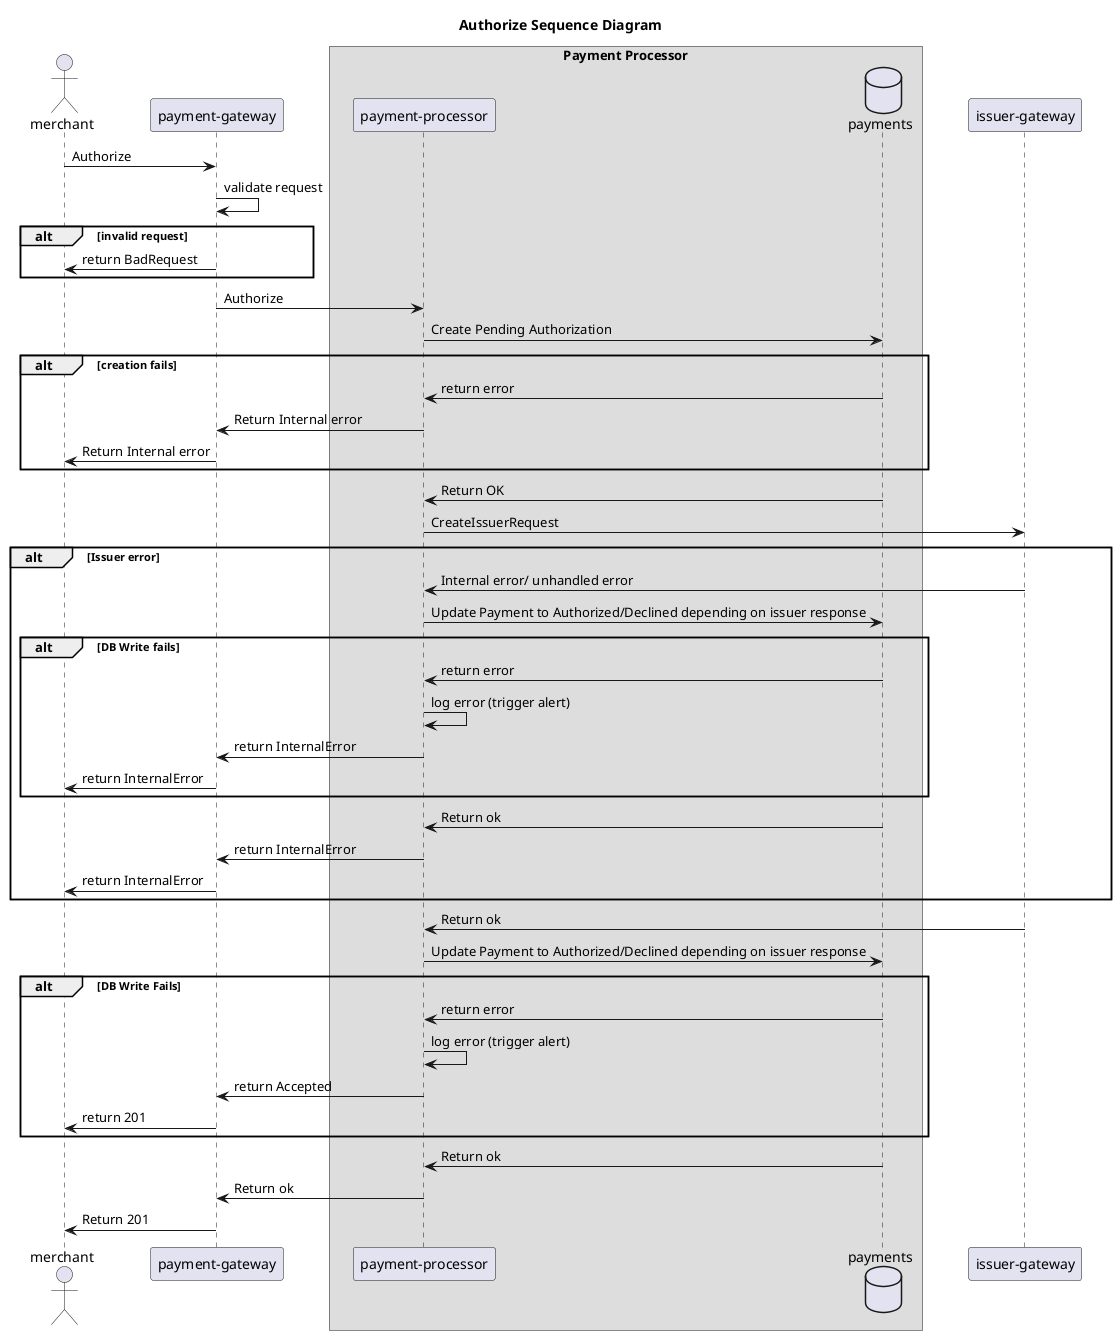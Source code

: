 @startuml
Title Authorize Sequence Diagram

skinparam ParticipantPadding 20
skinparam BoxPadding 20
actor merchant

participant paymentGateway as "payment-gateway"

box "Payment Processor"
participant paymentProcessor as "payment-processor"
database payments as paymentsDB
end box
participant issuerGateway as "issuer-gateway"

merchant-> paymentGateway: Authorize
paymentGateway->paymentGateway: validate request
alt invalid request
paymentGateway->merchant: return BadRequest
end alt
paymentGateway-> paymentProcessor: Authorize
paymentProcessor->paymentsDB: Create Pending Authorization
alt creation fails
paymentProcessor<-paymentsDB: return error
paymentProcessor->paymentGateway: Return Internal error
paymentGateway->merchant: Return Internal error
end alt
paymentProcessor<-paymentsDB: Return OK
paymentProcessor-> issuerGateway: CreateIssuerRequest
alt Issuer error
paymentProcessor<-issuerGateway: Internal error/ unhandled error
paymentProcessor->paymentsDB: Update Payment to Authorized/Declined depending on issuer response
alt DB Write fails
paymentProcessor<-paymentsDB: return error
paymentProcessor->paymentProcessor: log error (trigger alert)
paymentGateway<-paymentProcessor: return InternalError
paymentGateway->merchant: return InternalError
end alt
paymentProcessor<-paymentsDB: Return ok
paymentGateway<-paymentProcessor: return InternalError
paymentGateway->merchant: return InternalError
end alt
paymentProcessor<-issuerGateway: Return ok
paymentProcessor->paymentsDB: Update Payment to Authorized/Declined depending on issuer response
alt DB Write Fails
paymentProcessor<-paymentsDB: return error
paymentProcessor->paymentProcessor: log error (trigger alert)
paymentGateway<-paymentProcessor: return Accepted
paymentGateway->merchant: return 201
end alt
paymentProcessor<-paymentsDB: Return ok
paymentGateway<-paymentProcessor: Return ok
paymentGateway->merchant: Return 201
@enduml